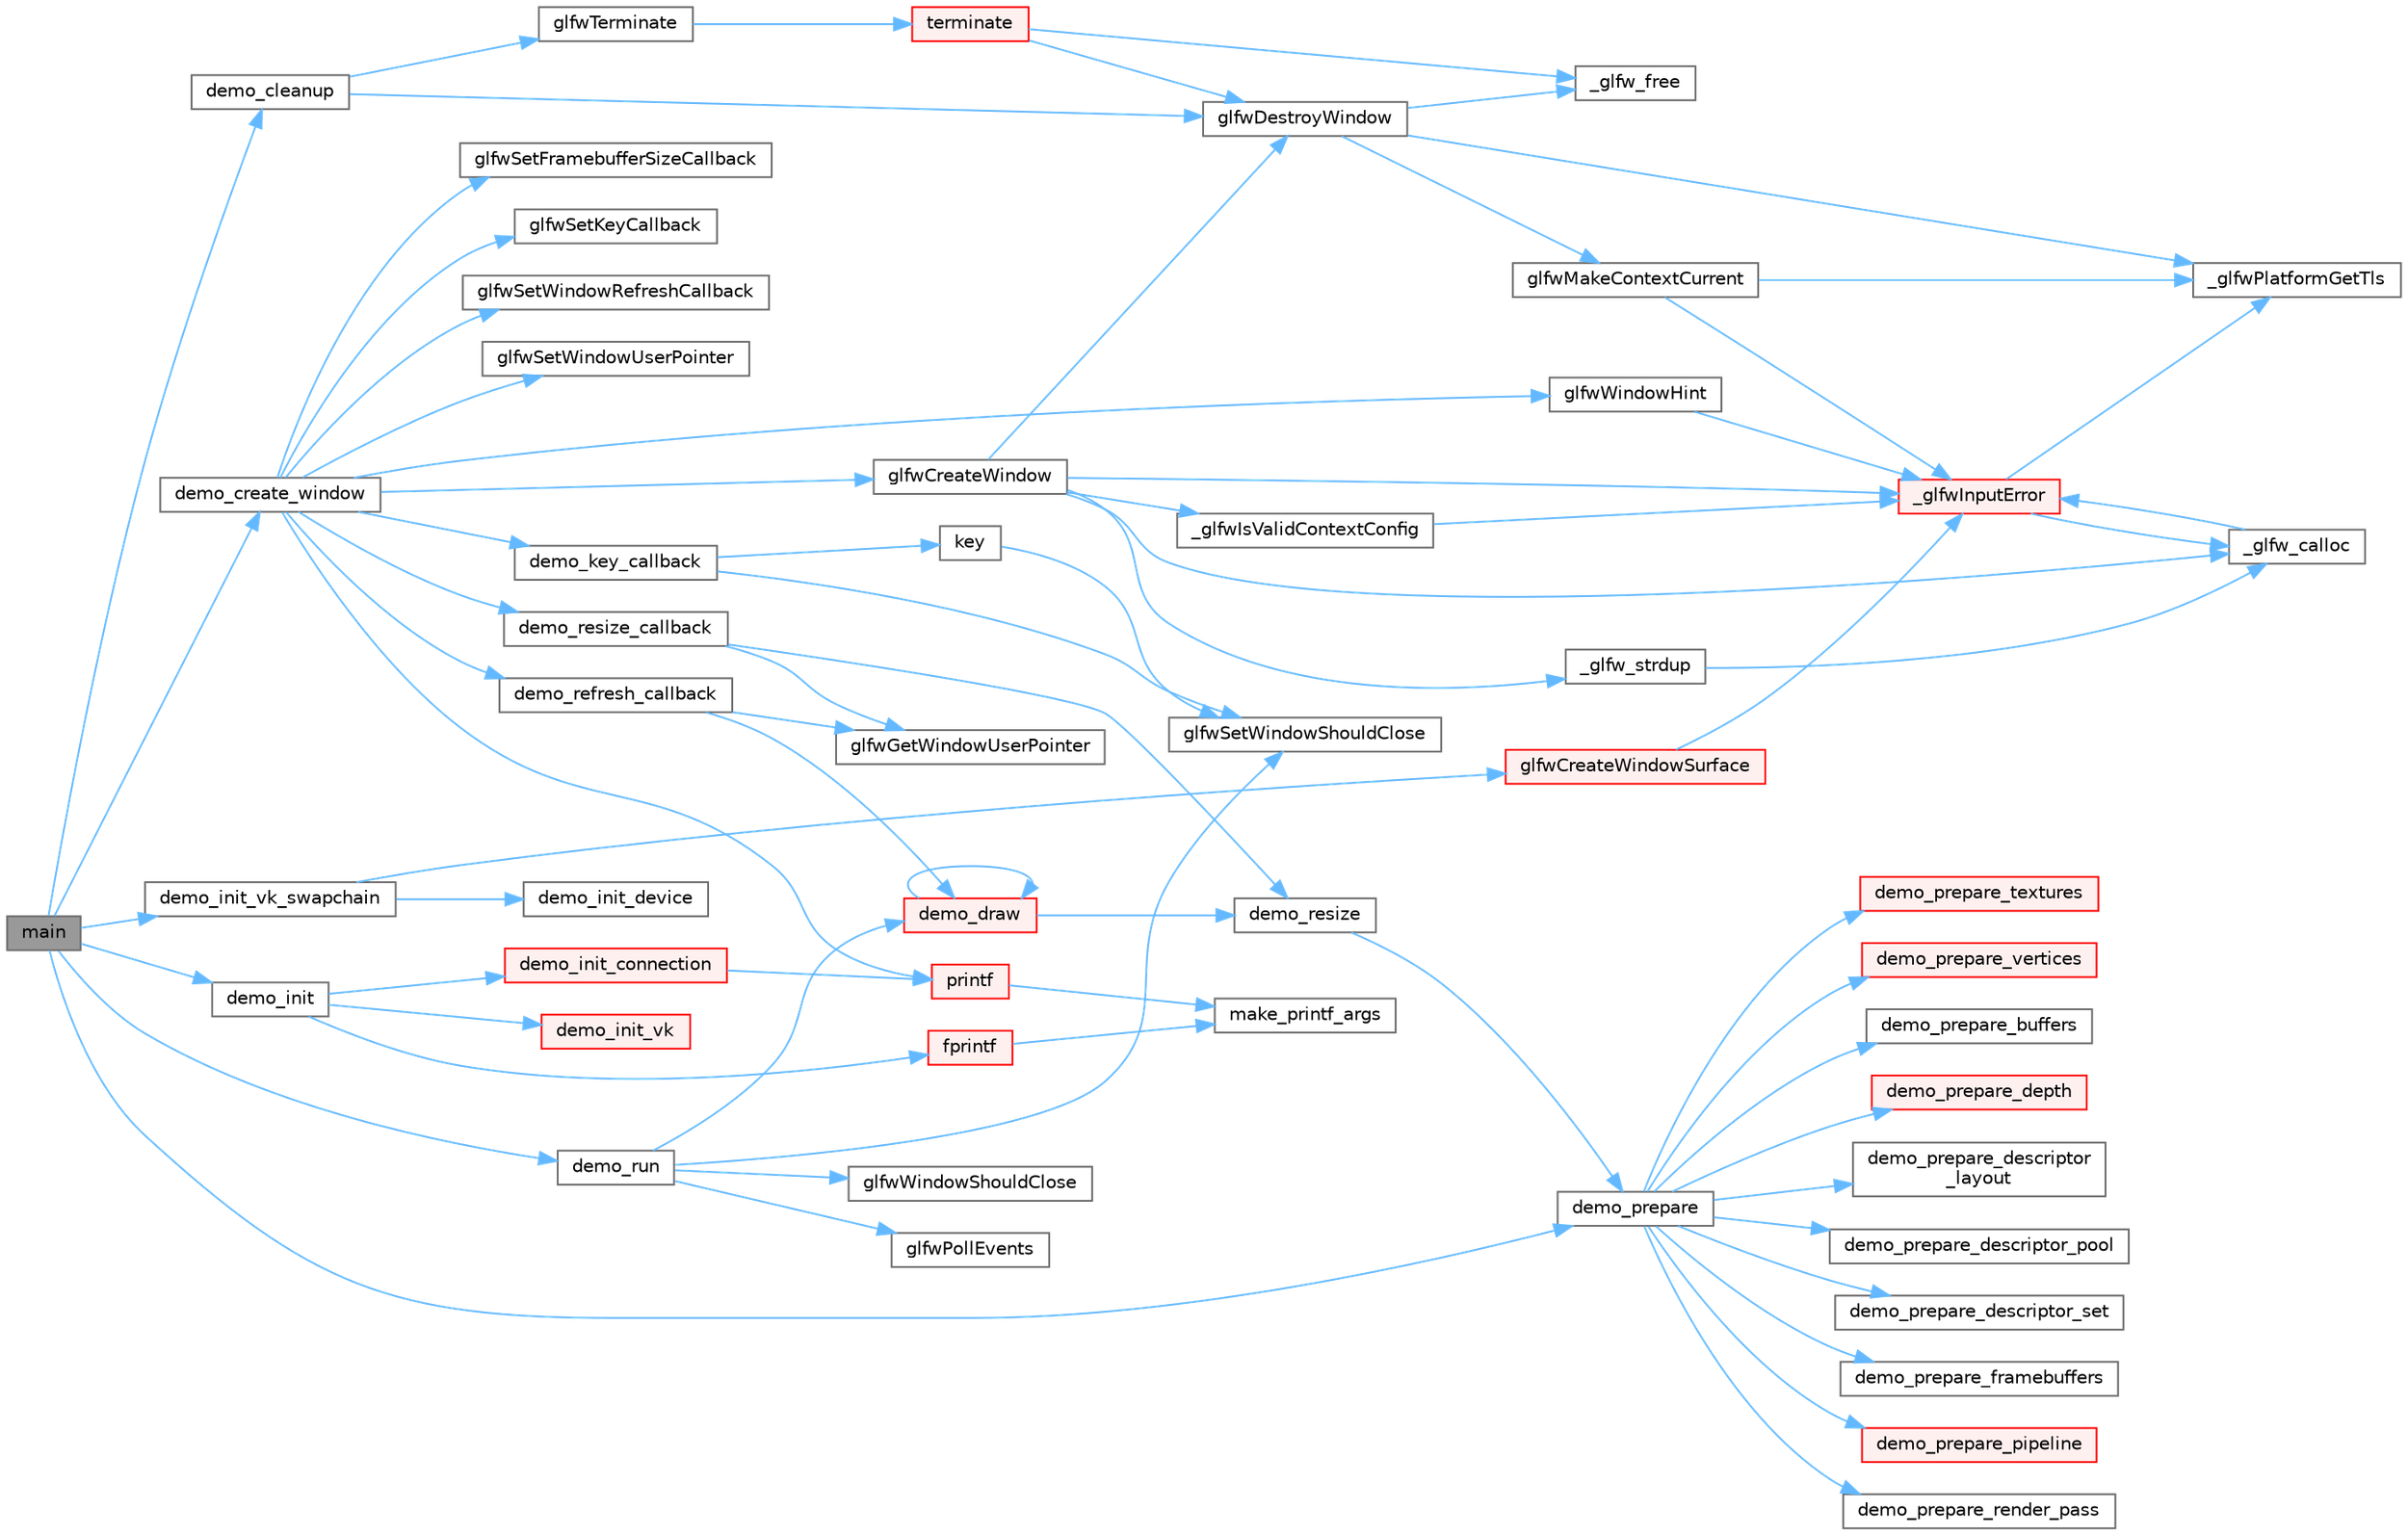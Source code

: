digraph "main"
{
 // LATEX_PDF_SIZE
  bgcolor="transparent";
  edge [fontname=Helvetica,fontsize=10,labelfontname=Helvetica,labelfontsize=10];
  node [fontname=Helvetica,fontsize=10,shape=box,height=0.2,width=0.4];
  rankdir="LR";
  Node1 [id="Node000001",label="main",height=0.2,width=0.4,color="gray40", fillcolor="grey60", style="filled", fontcolor="black",tooltip=" "];
  Node1 -> Node2 [id="edge1_Node000001_Node000002",color="steelblue1",style="solid",tooltip=" "];
  Node2 [id="Node000002",label="demo_cleanup",height=0.2,width=0.4,color="grey40", fillcolor="white", style="filled",URL="$triangle-vulkan_8c.html#ae1040d749c8bf35f9b48f04879e65928",tooltip=" "];
  Node2 -> Node3 [id="edge2_Node000002_Node000003",color="steelblue1",style="solid",tooltip=" "];
  Node3 [id="Node000003",label="glfwDestroyWindow",height=0.2,width=0.4,color="grey40", fillcolor="white", style="filled",URL="$group__window.html#ga806747476b7247d292be3711c323ea10",tooltip="Destroys the specified window and its context."];
  Node3 -> Node4 [id="edge3_Node000003_Node000004",color="steelblue1",style="solid",tooltip=" "];
  Node4 [id="Node000004",label="_glfw_free",height=0.2,width=0.4,color="grey40", fillcolor="white", style="filled",URL="$glfw_2src_2init_8c.html#abcf72962b101a8a5c539da1a278b0e9e",tooltip=" "];
  Node3 -> Node5 [id="edge4_Node000003_Node000005",color="steelblue1",style="solid",tooltip=" "];
  Node5 [id="Node000005",label="_glfwPlatformGetTls",height=0.2,width=0.4,color="grey40", fillcolor="white", style="filled",URL="$posix__thread_8c.html#a7d2f6e8ecd2e06f2e86d9446d642bd00",tooltip=" "];
  Node3 -> Node6 [id="edge5_Node000003_Node000006",color="steelblue1",style="solid",tooltip=" "];
  Node6 [id="Node000006",label="glfwMakeContextCurrent",height=0.2,width=0.4,color="grey40", fillcolor="white", style="filled",URL="$group__context.html#gafd76c93e15ec8b0b90506a9936a46185",tooltip="Makes the context of the specified window current for the calling thread."];
  Node6 -> Node7 [id="edge6_Node000006_Node000007",color="steelblue1",style="solid",tooltip=" "];
  Node7 [id="Node000007",label="_glfwInputError",height=0.2,width=0.4,color="red", fillcolor="#FFF0F0", style="filled",URL="$glfw_2src_2init_8c.html#a3287b282ec57a4a89127ae51f49f10f5",tooltip=" "];
  Node7 -> Node8 [id="edge7_Node000007_Node000008",color="steelblue1",style="solid",tooltip=" "];
  Node8 [id="Node000008",label="_glfw_calloc",height=0.2,width=0.4,color="grey40", fillcolor="white", style="filled",URL="$glfw_2src_2init_8c.html#a88a6e01ef5c1245a6d2a5e62b02e5678",tooltip=" "];
  Node8 -> Node7 [id="edge8_Node000008_Node000007",color="steelblue1",style="solid",tooltip=" "];
  Node7 -> Node5 [id="edge9_Node000007_Node000005",color="steelblue1",style="solid",tooltip=" "];
  Node6 -> Node5 [id="edge10_Node000006_Node000005",color="steelblue1",style="solid",tooltip=" "];
  Node2 -> Node12 [id="edge11_Node000002_Node000012",color="steelblue1",style="solid",tooltip=" "];
  Node12 [id="Node000012",label="glfwTerminate",height=0.2,width=0.4,color="grey40", fillcolor="white", style="filled",URL="$group__init.html#gafd90e6fd4819ea9e22e5e739519a6504",tooltip="Terminates the GLFW library."];
  Node12 -> Node13 [id="edge12_Node000012_Node000013",color="steelblue1",style="solid",tooltip=" "];
  Node13 [id="Node000013",label="terminate",height=0.2,width=0.4,color="red", fillcolor="#FFF0F0", style="filled",URL="$glfw_2src_2init_8c.html#ae5a773506a43a9bc54bce503f234c209",tooltip=" "];
  Node13 -> Node4 [id="edge13_Node000013_Node000004",color="steelblue1",style="solid",tooltip=" "];
  Node13 -> Node3 [id="edge14_Node000013_Node000003",color="steelblue1",style="solid",tooltip=" "];
  Node1 -> Node22 [id="edge15_Node000001_Node000022",color="steelblue1",style="solid",tooltip=" "];
  Node22 [id="Node000022",label="demo_create_window",height=0.2,width=0.4,color="grey40", fillcolor="white", style="filled",URL="$triangle-vulkan_8c.html#a3553c2367998ea3c060aa8f3d64ed155",tooltip=" "];
  Node22 -> Node23 [id="edge16_Node000022_Node000023",color="steelblue1",style="solid",tooltip=" "];
  Node23 [id="Node000023",label="demo_key_callback",height=0.2,width=0.4,color="grey40", fillcolor="white", style="filled",URL="$triangle-vulkan_8c.html#abafba04969893b1e332523a832a2de50",tooltip=" "];
  Node23 -> Node24 [id="edge17_Node000023_Node000024",color="steelblue1",style="solid",tooltip=" "];
  Node24 [id="Node000024",label="glfwSetWindowShouldClose",height=0.2,width=0.4,color="grey40", fillcolor="white", style="filled",URL="$group__window.html#ga1cadeda7a1e2f224e06a8415d30741aa",tooltip="Sets the close flag of the specified window."];
  Node23 -> Node25 [id="edge18_Node000023_Node000025",color="steelblue1",style="solid",tooltip=" "];
  Node25 [id="Node000025",label="key",height=0.2,width=0.4,color="grey40", fillcolor="white", style="filled",URL="$gears_8c.html#accd6b5b92b78666e36543412d4ac14cd",tooltip=" "];
  Node25 -> Node24 [id="edge19_Node000025_Node000024",color="steelblue1",style="solid",tooltip=" "];
  Node22 -> Node26 [id="edge20_Node000022_Node000026",color="steelblue1",style="solid",tooltip=" "];
  Node26 [id="Node000026",label="demo_refresh_callback",height=0.2,width=0.4,color="grey40", fillcolor="white", style="filled",URL="$triangle-vulkan_8c.html#afff67e0133aac850adef8e8a7c56198b",tooltip=" "];
  Node26 -> Node27 [id="edge21_Node000026_Node000027",color="steelblue1",style="solid",tooltip=" "];
  Node27 [id="Node000027",label="demo_draw",height=0.2,width=0.4,color="red", fillcolor="#FFF0F0", style="filled",URL="$triangle-vulkan_8c.html#a68587107d1c17fe6680e438488b9a616",tooltip=" "];
  Node27 -> Node27 [id="edge22_Node000027_Node000027",color="steelblue1",style="solid",tooltip=" "];
  Node27 -> Node30 [id="edge23_Node000027_Node000030",color="steelblue1",style="solid",tooltip=" "];
  Node30 [id="Node000030",label="demo_resize",height=0.2,width=0.4,color="grey40", fillcolor="white", style="filled",URL="$triangle-vulkan_8c.html#ac51a47d75843a542182cb6c2e997c67a",tooltip=" "];
  Node30 -> Node31 [id="edge24_Node000030_Node000031",color="steelblue1",style="solid",tooltip=" "];
  Node31 [id="Node000031",label="demo_prepare",height=0.2,width=0.4,color="grey40", fillcolor="white", style="filled",URL="$triangle-vulkan_8c.html#a0fcfc933d495ab4fcf98493677e3d8da",tooltip=" "];
  Node31 -> Node32 [id="edge25_Node000031_Node000032",color="steelblue1",style="solid",tooltip=" "];
  Node32 [id="Node000032",label="demo_prepare_buffers",height=0.2,width=0.4,color="grey40", fillcolor="white", style="filled",URL="$triangle-vulkan_8c.html#a0c4cc92dc1a3456d6cca76e3187f2010",tooltip=" "];
  Node31 -> Node33 [id="edge26_Node000031_Node000033",color="steelblue1",style="solid",tooltip=" "];
  Node33 [id="Node000033",label="demo_prepare_depth",height=0.2,width=0.4,color="red", fillcolor="#FFF0F0", style="filled",URL="$triangle-vulkan_8c.html#a3569c83afeb4ecc4d8d797af29ce89ed",tooltip=" "];
  Node31 -> Node36 [id="edge27_Node000031_Node000036",color="steelblue1",style="solid",tooltip=" "];
  Node36 [id="Node000036",label="demo_prepare_descriptor\l_layout",height=0.2,width=0.4,color="grey40", fillcolor="white", style="filled",URL="$triangle-vulkan_8c.html#a36308c10e305d94d63e96fc82be78950",tooltip=" "];
  Node31 -> Node37 [id="edge28_Node000031_Node000037",color="steelblue1",style="solid",tooltip=" "];
  Node37 [id="Node000037",label="demo_prepare_descriptor_pool",height=0.2,width=0.4,color="grey40", fillcolor="white", style="filled",URL="$triangle-vulkan_8c.html#a4ee7f5efc65c5972db015c6be8cda380",tooltip=" "];
  Node31 -> Node38 [id="edge29_Node000031_Node000038",color="steelblue1",style="solid",tooltip=" "];
  Node38 [id="Node000038",label="demo_prepare_descriptor_set",height=0.2,width=0.4,color="grey40", fillcolor="white", style="filled",URL="$triangle-vulkan_8c.html#ac1957f225fabd1755a0064169fa5f6ba",tooltip=" "];
  Node31 -> Node39 [id="edge30_Node000031_Node000039",color="steelblue1",style="solid",tooltip=" "];
  Node39 [id="Node000039",label="demo_prepare_framebuffers",height=0.2,width=0.4,color="grey40", fillcolor="white", style="filled",URL="$triangle-vulkan_8c.html#a3a72610dc44a370494307b568ef3abd6",tooltip=" "];
  Node31 -> Node40 [id="edge31_Node000031_Node000040",color="steelblue1",style="solid",tooltip=" "];
  Node40 [id="Node000040",label="demo_prepare_pipeline",height=0.2,width=0.4,color="red", fillcolor="#FFF0F0", style="filled",URL="$triangle-vulkan_8c.html#aa80cd8877b6b5d20217c451b207ca9d9",tooltip=" "];
  Node31 -> Node44 [id="edge32_Node000031_Node000044",color="steelblue1",style="solid",tooltip=" "];
  Node44 [id="Node000044",label="demo_prepare_render_pass",height=0.2,width=0.4,color="grey40", fillcolor="white", style="filled",URL="$triangle-vulkan_8c.html#a4ac6098487e1fc2305847f666891cdec",tooltip=" "];
  Node31 -> Node45 [id="edge33_Node000031_Node000045",color="steelblue1",style="solid",tooltip=" "];
  Node45 [id="Node000045",label="demo_prepare_textures",height=0.2,width=0.4,color="red", fillcolor="#FFF0F0", style="filled",URL="$triangle-vulkan_8c.html#a0316bd7d613330a9963098b02a6396d7",tooltip=" "];
  Node31 -> Node48 [id="edge34_Node000031_Node000048",color="steelblue1",style="solid",tooltip=" "];
  Node48 [id="Node000048",label="demo_prepare_vertices",height=0.2,width=0.4,color="red", fillcolor="#FFF0F0", style="filled",URL="$triangle-vulkan_8c.html#a2860329aece35c414deb54aa4a24d76a",tooltip=" "];
  Node26 -> Node49 [id="edge35_Node000026_Node000049",color="steelblue1",style="solid",tooltip=" "];
  Node49 [id="Node000049",label="glfwGetWindowUserPointer",height=0.2,width=0.4,color="grey40", fillcolor="white", style="filled",URL="$group__window.html#gad07c1ae8809c4f47e55ad8cc3f60e794",tooltip="Returns the user pointer of the specified window."];
  Node22 -> Node50 [id="edge36_Node000022_Node000050",color="steelblue1",style="solid",tooltip=" "];
  Node50 [id="Node000050",label="demo_resize_callback",height=0.2,width=0.4,color="grey40", fillcolor="white", style="filled",URL="$triangle-vulkan_8c.html#a9a1adfc84e14dabc49f42b0e0b360181",tooltip=" "];
  Node50 -> Node30 [id="edge37_Node000050_Node000030",color="steelblue1",style="solid",tooltip=" "];
  Node50 -> Node49 [id="edge38_Node000050_Node000049",color="steelblue1",style="solid",tooltip=" "];
  Node22 -> Node51 [id="edge39_Node000022_Node000051",color="steelblue1",style="solid",tooltip=" "];
  Node51 [id="Node000051",label="glfwCreateWindow",height=0.2,width=0.4,color="grey40", fillcolor="white", style="filled",URL="$group__window.html#gaaccd00fafe81e2db94e8cdf55721e055",tooltip="Creates a window and its associated context."];
  Node51 -> Node8 [id="edge40_Node000051_Node000008",color="steelblue1",style="solid",tooltip=" "];
  Node51 -> Node52 [id="edge41_Node000051_Node000052",color="steelblue1",style="solid",tooltip=" "];
  Node52 [id="Node000052",label="_glfw_strdup",height=0.2,width=0.4,color="grey40", fillcolor="white", style="filled",URL="$glfw_2src_2init_8c.html#af725e1f466a710a1fc590ff3726f1151",tooltip=" "];
  Node52 -> Node8 [id="edge42_Node000052_Node000008",color="steelblue1",style="solid",tooltip=" "];
  Node51 -> Node7 [id="edge43_Node000051_Node000007",color="steelblue1",style="solid",tooltip=" "];
  Node51 -> Node53 [id="edge44_Node000051_Node000053",color="steelblue1",style="solid",tooltip=" "];
  Node53 [id="Node000053",label="_glfwIsValidContextConfig",height=0.2,width=0.4,color="grey40", fillcolor="white", style="filled",URL="$context_8c.html#a659c5d5b0cd359304004700d16a76954",tooltip=" "];
  Node53 -> Node7 [id="edge45_Node000053_Node000007",color="steelblue1",style="solid",tooltip=" "];
  Node51 -> Node3 [id="edge46_Node000051_Node000003",color="steelblue1",style="solid",tooltip=" "];
  Node22 -> Node54 [id="edge47_Node000022_Node000054",color="steelblue1",style="solid",tooltip=" "];
  Node54 [id="Node000054",label="glfwSetFramebufferSizeCallback",height=0.2,width=0.4,color="grey40", fillcolor="white", style="filled",URL="$group__window.html#ga41d69f9f263d7b33ea03cf58772b4ea0",tooltip="Sets the framebuffer resize callback for the specified window."];
  Node22 -> Node55 [id="edge48_Node000022_Node000055",color="steelblue1",style="solid",tooltip=" "];
  Node55 [id="Node000055",label="glfwSetKeyCallback",height=0.2,width=0.4,color="grey40", fillcolor="white", style="filled",URL="$group__input.html#gaa4cbcb81b939b8800e44cea971ddae47",tooltip="Sets the key callback."];
  Node22 -> Node56 [id="edge49_Node000022_Node000056",color="steelblue1",style="solid",tooltip=" "];
  Node56 [id="Node000056",label="glfwSetWindowRefreshCallback",height=0.2,width=0.4,color="grey40", fillcolor="white", style="filled",URL="$group__window.html#ga62bfa902c07a03b8ad9be37da31a4be7",tooltip="Sets the refresh callback for the specified window."];
  Node22 -> Node57 [id="edge50_Node000022_Node000057",color="steelblue1",style="solid",tooltip=" "];
  Node57 [id="Node000057",label="glfwSetWindowUserPointer",height=0.2,width=0.4,color="grey40", fillcolor="white", style="filled",URL="$group__window.html#gacc9e68faee3c1763b54cd9bc405cf43e",tooltip="Sets the user pointer of the specified window."];
  Node22 -> Node58 [id="edge51_Node000022_Node000058",color="steelblue1",style="solid",tooltip=" "];
  Node58 [id="Node000058",label="glfwWindowHint",height=0.2,width=0.4,color="grey40", fillcolor="white", style="filled",URL="$group__window.html#ga69c40728499720bef8a49aa925ea0efa",tooltip="Sets the specified window hint to the desired value."];
  Node58 -> Node7 [id="edge52_Node000058_Node000007",color="steelblue1",style="solid",tooltip=" "];
  Node22 -> Node59 [id="edge53_Node000022_Node000059",color="steelblue1",style="solid",tooltip=" "];
  Node59 [id="Node000059",label="printf",height=0.2,width=0.4,color="red", fillcolor="#FFF0F0", style="filled",URL="$printf_8h.html#aee3ed3a831f25f07e7be3919fff2203a",tooltip=" "];
  Node59 -> Node60 [id="edge54_Node000059_Node000060",color="steelblue1",style="solid",tooltip=" "];
  Node60 [id="Node000060",label="make_printf_args",height=0.2,width=0.4,color="grey40", fillcolor="white", style="filled",URL="$printf_8h.html#a27dcc0efcda04388971dbea3c875f122",tooltip=" "];
  Node1 -> Node91 [id="edge55_Node000001_Node000091",color="steelblue1",style="solid",tooltip=" "];
  Node91 [id="Node000091",label="demo_init",height=0.2,width=0.4,color="grey40", fillcolor="white", style="filled",URL="$triangle-vulkan_8c.html#adbd1eb5442da829aaa7cef4233e01e97",tooltip=" "];
  Node91 -> Node92 [id="edge56_Node000091_Node000092",color="steelblue1",style="solid",tooltip=" "];
  Node92 [id="Node000092",label="demo_init_connection",height=0.2,width=0.4,color="red", fillcolor="#FFF0F0", style="filled",URL="$triangle-vulkan_8c.html#ad89af5ea893ea45fdcd5478c0eb8edde",tooltip=" "];
  Node92 -> Node59 [id="edge57_Node000092_Node000059",color="steelblue1",style="solid",tooltip=" "];
  Node91 -> Node238 [id="edge58_Node000091_Node000238",color="steelblue1",style="solid",tooltip=" "];
  Node238 [id="Node000238",label="demo_init_vk",height=0.2,width=0.4,color="red", fillcolor="#FFF0F0", style="filled",URL="$triangle-vulkan_8c.html#abdcd6d1f2fdbb957fd5c0337d86a286c",tooltip=" "];
  Node91 -> Node245 [id="edge59_Node000091_Node000245",color="steelblue1",style="solid",tooltip=" "];
  Node245 [id="Node000245",label="fprintf",height=0.2,width=0.4,color="red", fillcolor="#FFF0F0", style="filled",URL="$printf_8h.html#a9f315126362cae9675de1642105e631e",tooltip=" "];
  Node245 -> Node60 [id="edge60_Node000245_Node000060",color="steelblue1",style="solid",tooltip=" "];
  Node1 -> Node247 [id="edge61_Node000001_Node000247",color="steelblue1",style="solid",tooltip=" "];
  Node247 [id="Node000247",label="demo_init_vk_swapchain",height=0.2,width=0.4,color="grey40", fillcolor="white", style="filled",URL="$triangle-vulkan_8c.html#ab8af4815cac383b0436928fe474b98b3",tooltip=" "];
  Node247 -> Node248 [id="edge62_Node000247_Node000248",color="steelblue1",style="solid",tooltip=" "];
  Node248 [id="Node000248",label="demo_init_device",height=0.2,width=0.4,color="grey40", fillcolor="white", style="filled",URL="$triangle-vulkan_8c.html#a2520bf47e8473ffd978c3aea1e9e02d2",tooltip=" "];
  Node247 -> Node249 [id="edge63_Node000247_Node000249",color="steelblue1",style="solid",tooltip=" "];
  Node249 [id="Node000249",label="glfwCreateWindowSurface",height=0.2,width=0.4,color="red", fillcolor="#FFF0F0", style="filled",URL="$vulkan_8c.html#a5a47c783767442b8b8e9ab3cf2e4959b",tooltip=" "];
  Node249 -> Node7 [id="edge64_Node000249_Node000007",color="steelblue1",style="solid",tooltip=" "];
  Node1 -> Node31 [id="edge65_Node000001_Node000031",color="steelblue1",style="solid",tooltip=" "];
  Node1 -> Node250 [id="edge66_Node000001_Node000250",color="steelblue1",style="solid",tooltip=" "];
  Node250 [id="Node000250",label="demo_run",height=0.2,width=0.4,color="grey40", fillcolor="white", style="filled",URL="$triangle-vulkan_8c.html#a8fb1a4c54cb4307dda563a41fb31459b",tooltip=" "];
  Node250 -> Node27 [id="edge67_Node000250_Node000027",color="steelblue1",style="solid",tooltip=" "];
  Node250 -> Node251 [id="edge68_Node000250_Node000251",color="steelblue1",style="solid",tooltip=" "];
  Node251 [id="Node000251",label="glfwPollEvents",height=0.2,width=0.4,color="grey40", fillcolor="white", style="filled",URL="$group__window.html#ga872d16e4c77f58c0436f356255920cfc",tooltip="Processes all pending events."];
  Node250 -> Node24 [id="edge69_Node000250_Node000024",color="steelblue1",style="solid",tooltip=" "];
  Node250 -> Node252 [id="edge70_Node000250_Node000252",color="steelblue1",style="solid",tooltip=" "];
  Node252 [id="Node000252",label="glfwWindowShouldClose",height=0.2,width=0.4,color="grey40", fillcolor="white", style="filled",URL="$group__window.html#gaa6162f67dfa38b8beda2fea623649332",tooltip="Checks the close flag of the specified window."];
}

